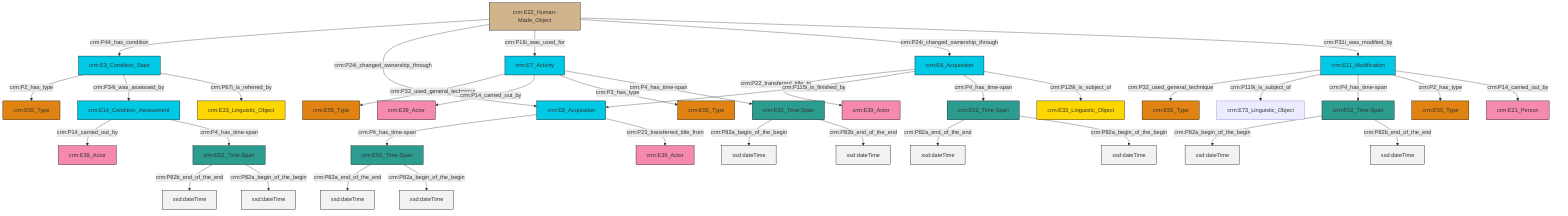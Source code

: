 graph TD
classDef Literal fill:#f2f2f2,stroke:#000000;
classDef CRM_Entity fill:#FFFFFF,stroke:#000000;
classDef Temporal_Entity fill:#00C9E6, stroke:#000000;
classDef Type fill:#E18312, stroke:#000000;
classDef Time-Span fill:#2C9C91, stroke:#000000;
classDef Appellation fill:#FFEB7F, stroke:#000000;
classDef Place fill:#008836, stroke:#000000;
classDef Persistent_Item fill:#B266B2, stroke:#000000;
classDef Conceptual_Object fill:#FFD700, stroke:#000000;
classDef Physical_Thing fill:#D2B48C, stroke:#000000;
classDef Actor fill:#f58aad, stroke:#000000;
classDef PC_Classes fill:#4ce600, stroke:#000000;
classDef Multi fill:#cccccc,stroke:#000000;

0["crm:E7_Activity"]:::Temporal_Entity -->|crm:P32_used_general_technique| 1["crm:E55_Type"]:::Type
2["crm:E52_Time-Span"]:::Time-Span -->|crm:P82a_end_of_the_end| 3[xsd:dateTime]:::Literal
5["crm:E52_Time-Span"]:::Time-Span -->|crm:P82a_begin_of_the_begin| 6[xsd:dateTime]:::Literal
9["crm:E8_Acquisition"]:::Temporal_Entity -->|crm:P4_has_time-span| 2["crm:E52_Time-Span"]:::Time-Span
10["crm:E22_Human-Made_Object"]:::Physical_Thing -->|crm:P44_has_condition| 11["crm:E3_Condition_State"]:::Temporal_Entity
14["crm:E11_Modification"]:::Temporal_Entity -->|crm:P32_used_general_technique| 15["crm:E55_Type"]:::Type
0["crm:E7_Activity"]:::Temporal_Entity -->|crm:P14_carried_out_by| 18["crm:E39_Actor"]:::Actor
21["crm:E8_Acquisition"]:::Temporal_Entity -->|crm:P22_transferred_title_to| 16["crm:E39_Actor"]:::Actor
14["crm:E11_Modification"]:::Temporal_Entity -->|crm:P119i_is_subject_of| 23["crm:E73_Linguistic_Object"]:::Default
24["crm:E52_Time-Span"]:::Time-Span -->|crm:P82b_end_of_the_end| 25[xsd:dateTime]:::Literal
26["crm:E52_Time-Span"]:::Time-Span -->|crm:P82a_end_of_the_end| 27[xsd:dateTime]:::Literal
14["crm:E11_Modification"]:::Temporal_Entity -->|crm:P4_has_time-span| 5["crm:E52_Time-Span"]:::Time-Span
21["crm:E8_Acquisition"]:::Temporal_Entity -->|crm:P115i_is_finished_by| 9["crm:E8_Acquisition"]:::Temporal_Entity
10["crm:E22_Human-Made_Object"]:::Physical_Thing -->|crm:P24i_changed_ownership_through| 9["crm:E8_Acquisition"]:::Temporal_Entity
36["crm:E14_Condition_Assessment"]:::Temporal_Entity -->|crm:P14_carried_out_by| 37["crm:E39_Actor"]:::Actor
19["crm:E52_Time-Span"]:::Time-Span -->|crm:P82a_begin_of_the_begin| 39[xsd:dateTime]:::Literal
11["crm:E3_Condition_State"]:::Temporal_Entity -->|crm:P2_has_type| 12["crm:E55_Type"]:::Type
2["crm:E52_Time-Span"]:::Time-Span -->|crm:P82a_begin_of_the_begin| 40[xsd:dateTime]:::Literal
14["crm:E11_Modification"]:::Temporal_Entity -->|crm:P2_has_type| 33["crm:E55_Type"]:::Type
0["crm:E7_Activity"]:::Temporal_Entity -->|crm:P2_has_type| 41["crm:E55_Type"]:::Type
26["crm:E52_Time-Span"]:::Time-Span -->|crm:P82a_begin_of_the_begin| 42[xsd:dateTime]:::Literal
9["crm:E8_Acquisition"]:::Temporal_Entity -->|crm:P23_transferred_title_from| 45["crm:E39_Actor"]:::Actor
10["crm:E22_Human-Made_Object"]:::Physical_Thing -->|crm:P16i_was_used_for| 0["crm:E7_Activity"]:::Temporal_Entity
10["crm:E22_Human-Made_Object"]:::Physical_Thing -->|crm:P24i_changed_ownership_through| 21["crm:E8_Acquisition"]:::Temporal_Entity
21["crm:E8_Acquisition"]:::Temporal_Entity -->|crm:P4_has_time-span| 26["crm:E52_Time-Span"]:::Time-Span
24["crm:E52_Time-Span"]:::Time-Span -->|crm:P82a_begin_of_the_begin| 50[xsd:dateTime]:::Literal
19["crm:E52_Time-Span"]:::Time-Span -->|crm:P82b_end_of_the_end| 51[xsd:dateTime]:::Literal
10["crm:E22_Human-Made_Object"]:::Physical_Thing -->|crm:P31i_was_modified_by| 14["crm:E11_Modification"]:::Temporal_Entity
14["crm:E11_Modification"]:::Temporal_Entity -->|crm:P14_carried_out_by| 43["crm:E21_Person"]:::Actor
21["crm:E8_Acquisition"]:::Temporal_Entity -->|crm:P129i_is_subject_of| 30["crm:E33_Linguistic_Object"]:::Conceptual_Object
0["crm:E7_Activity"]:::Temporal_Entity -->|crm:P4_has_time-span| 19["crm:E52_Time-Span"]:::Time-Span
11["crm:E3_Condition_State"]:::Temporal_Entity -->|crm:P34i_was_assessed_by| 36["crm:E14_Condition_Assessment"]:::Temporal_Entity
11["crm:E3_Condition_State"]:::Temporal_Entity -->|crm:P67i_is_referred_by| 7["crm:E33_Linguistic_Object"]:::Conceptual_Object
5["crm:E52_Time-Span"]:::Time-Span -->|crm:P82b_end_of_the_end| 56[xsd:dateTime]:::Literal
36["crm:E14_Condition_Assessment"]:::Temporal_Entity -->|crm:P4_has_time-span| 24["crm:E52_Time-Span"]:::Time-Span